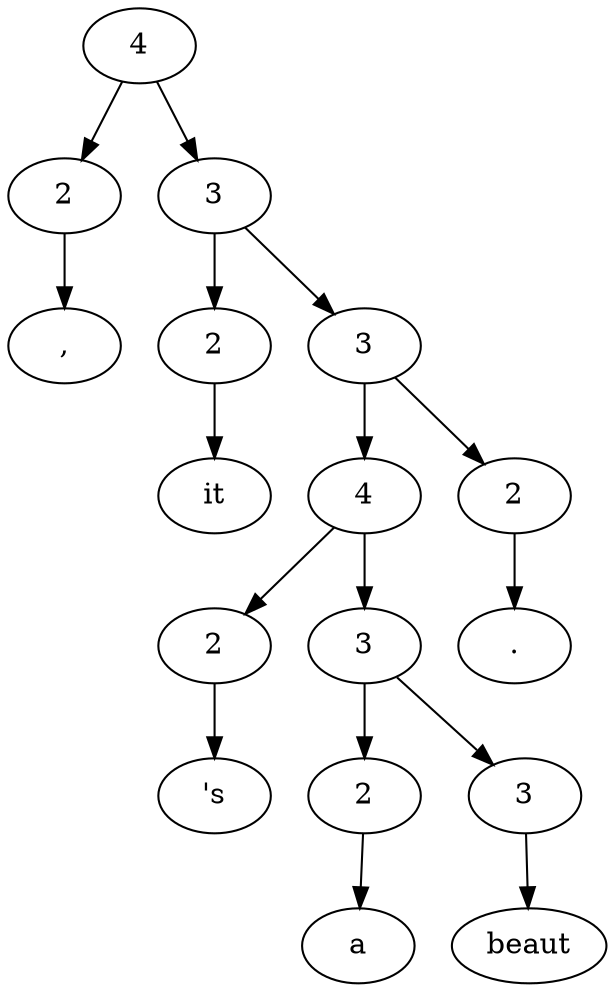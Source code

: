 digraph G{Node0 [label="4"]
Node0 -> Node1
Node0 -> Node3
Node1 [label="2"]
Node1 -> Node2
Node3 [label="3"]
Node3 -> Node4
Node3 -> Node6
Node2 [label=","]
Node4 [label="2"]
Node4 -> Node5
Node6 [label="3"]
Node6 -> Node7
Node6 -> Node15
Node5 [label="it"]
Node7 [label="4"]
Node7 -> Node8
Node7 -> Node10
Node15 [label="2"]
Node15 -> Node16
Node8 [label="2"]
Node8 -> Node9
Node10 [label="3"]
Node10 -> Node11
Node10 -> Node13
Node16 [label="."]
Node9 [label="'s"]
Node11 [label="2"]
Node11 -> Node12
Node13 [label="3"]
Node13 -> Node14
Node12 [label="a"]
Node14 [label="beaut"]
}